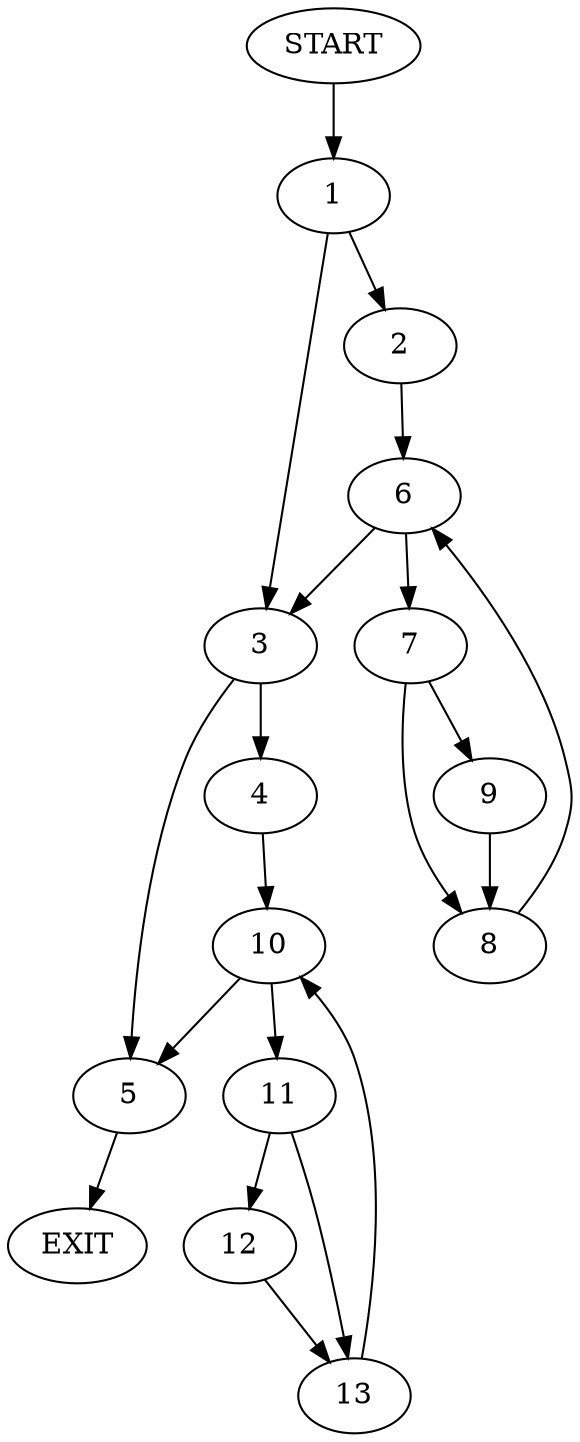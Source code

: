 digraph {
0 [label="START"]
14 [label="EXIT"]
0 -> 1
1 -> 2
1 -> 3
3 -> 4
3 -> 5
2 -> 6
6 -> 3
6 -> 7
7 -> 8
7 -> 9
8 -> 6
9 -> 8
5 -> 14
4 -> 10
10 -> 5
10 -> 11
11 -> 12
11 -> 13
12 -> 13
13 -> 10
}
